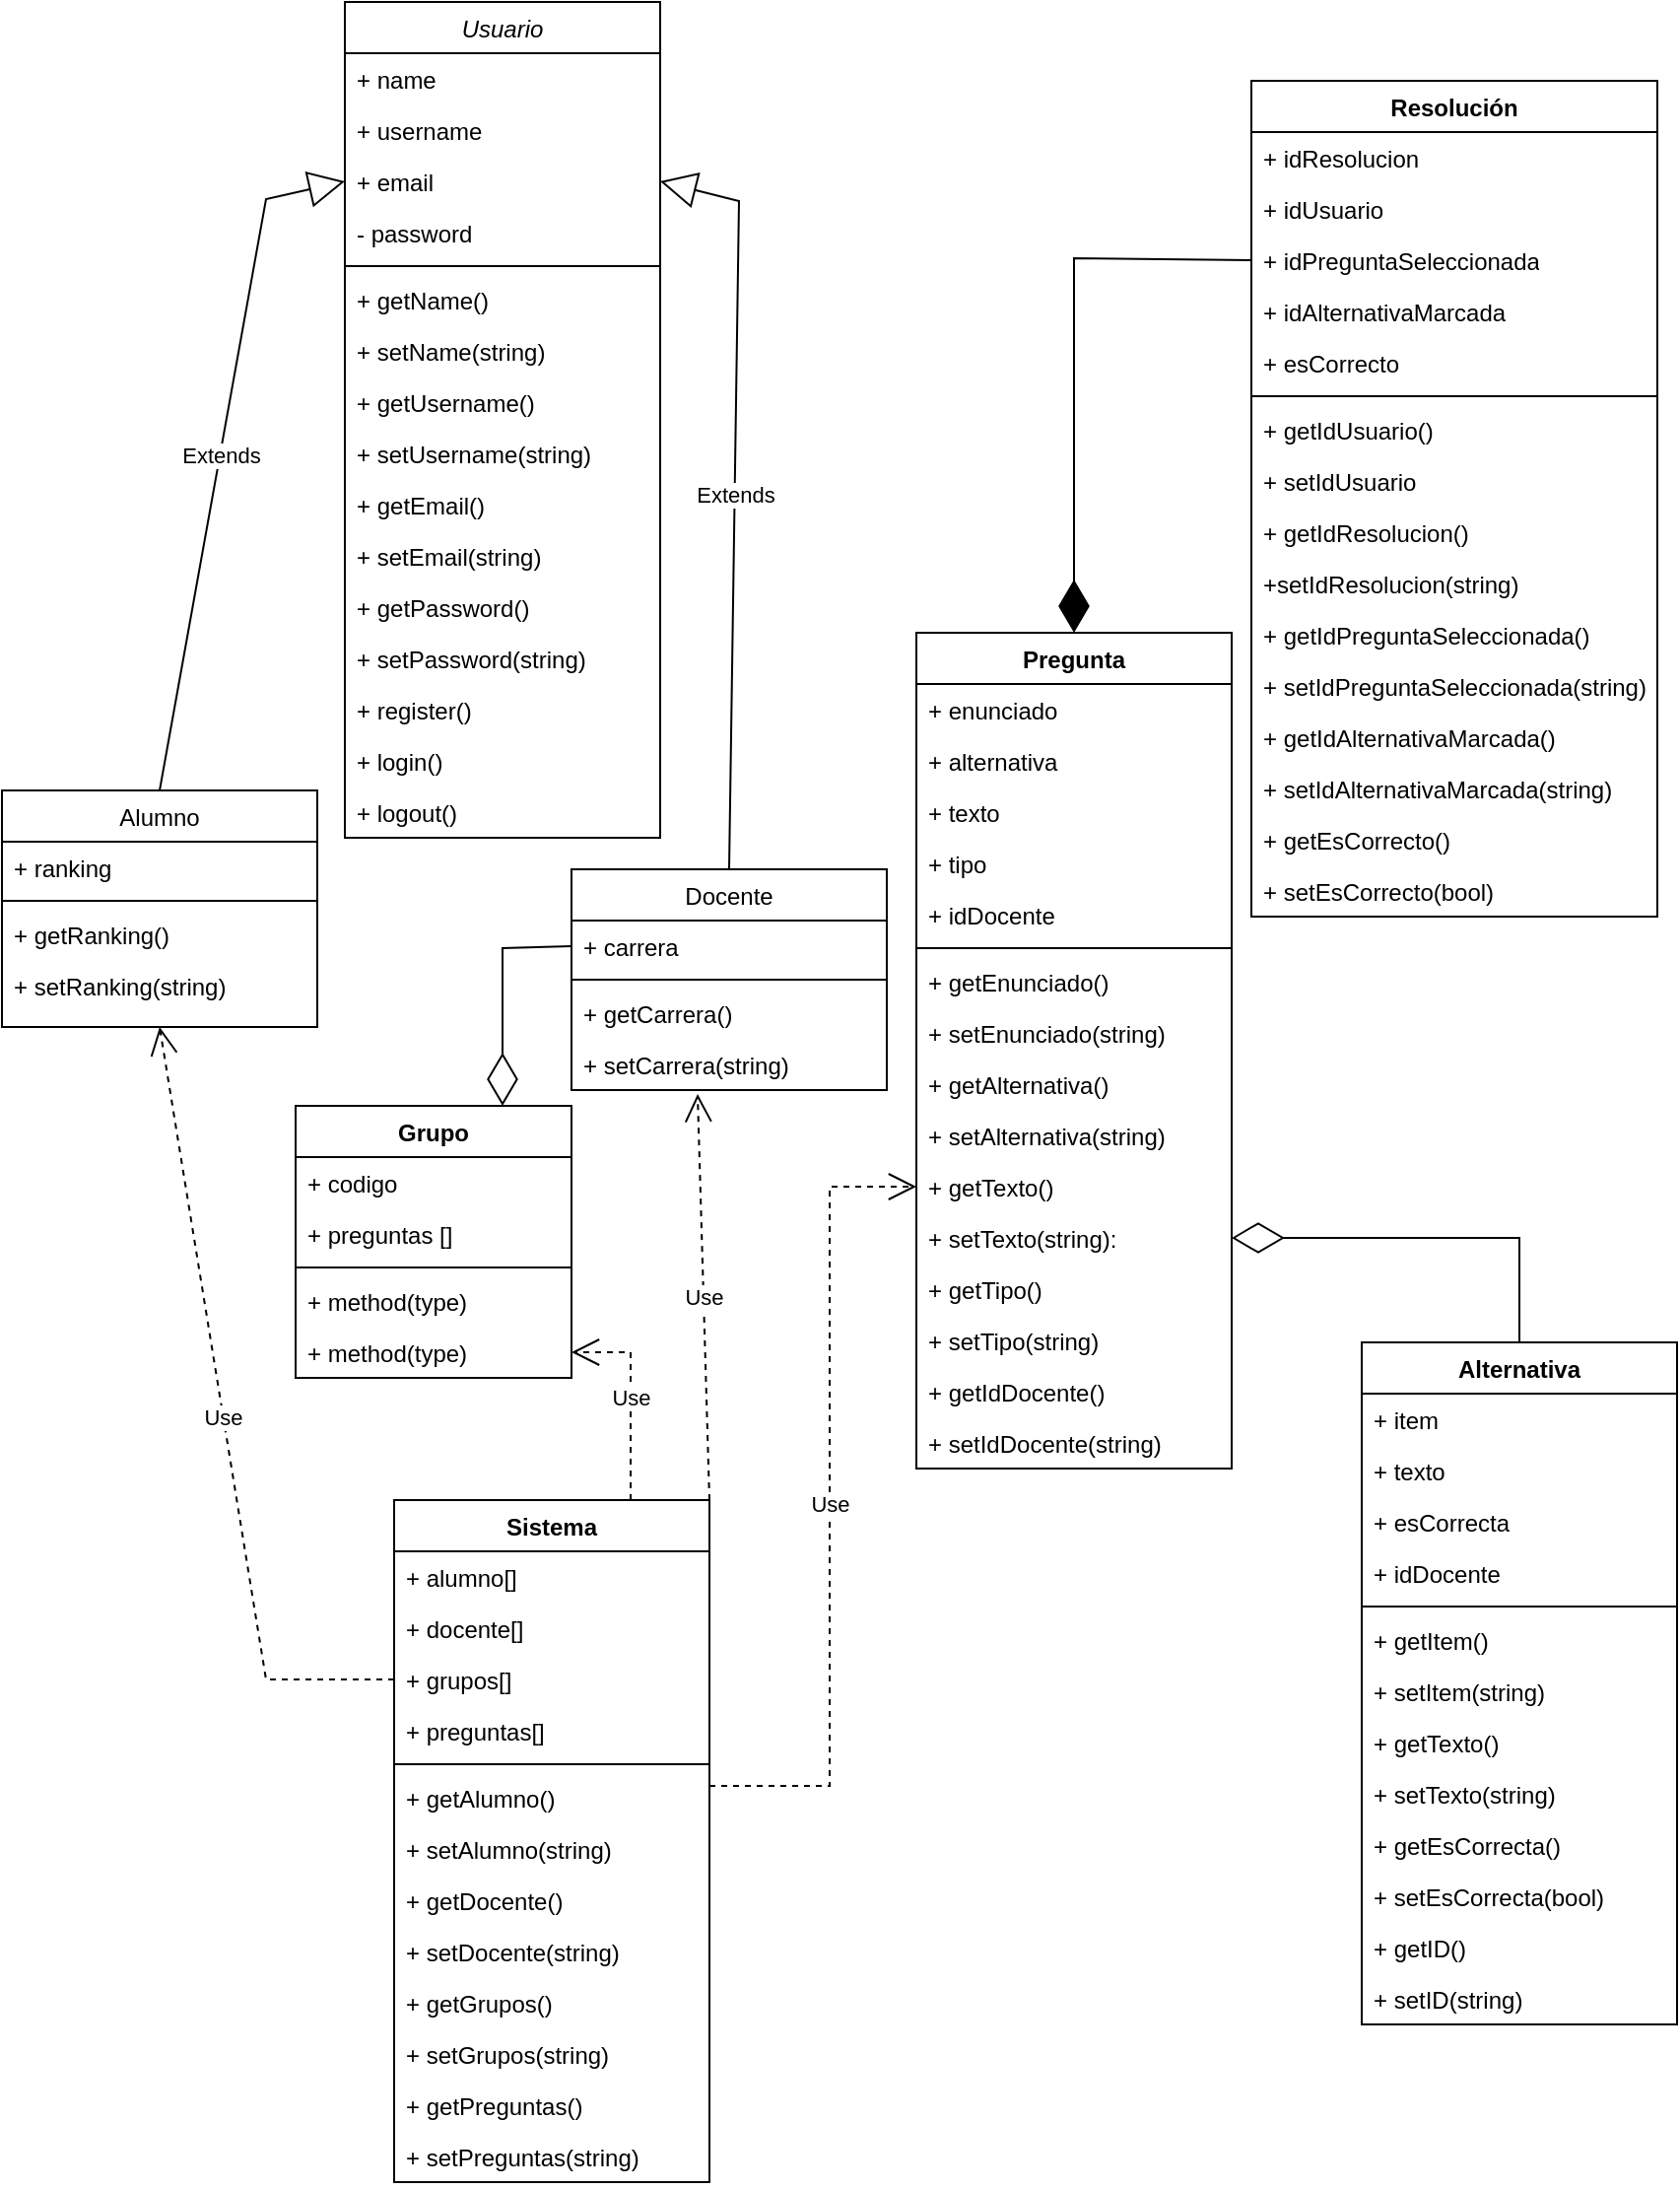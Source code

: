 <mxfile version="22.0.5" type="github">
  <diagram id="C5RBs43oDa-KdzZeNtuy" name="Page-1">
    <mxGraphModel dx="1808" dy="410" grid="1" gridSize="10" guides="1" tooltips="1" connect="1" arrows="1" fold="1" page="1" pageScale="1" pageWidth="827" pageHeight="1169" math="0" shadow="0">
      <root>
        <mxCell id="WIyWlLk6GJQsqaUBKTNV-0" />
        <mxCell id="WIyWlLk6GJQsqaUBKTNV-1" parent="WIyWlLk6GJQsqaUBKTNV-0" />
        <mxCell id="zkfFHV4jXpPFQw0GAbJ--0" value="Usuario" style="swimlane;fontStyle=2;align=center;verticalAlign=top;childLayout=stackLayout;horizontal=1;startSize=26;horizontalStack=0;resizeParent=1;resizeLast=0;collapsible=1;marginBottom=0;rounded=0;shadow=0;strokeWidth=1;" parent="WIyWlLk6GJQsqaUBKTNV-1" vertex="1">
          <mxGeometry x="124" width="160" height="424" as="geometry">
            <mxRectangle x="230" y="140" width="160" height="26" as="alternateBounds" />
          </mxGeometry>
        </mxCell>
        <mxCell id="VuIUFOPwmLwDUJ3QRw0k-3" value="+ name" style="text;align=left;verticalAlign=top;spacingLeft=4;spacingRight=4;overflow=hidden;rotatable=0;points=[[0,0.5],[1,0.5]];portConstraint=eastwest;" parent="zkfFHV4jXpPFQw0GAbJ--0" vertex="1">
          <mxGeometry y="26" width="160" height="26" as="geometry" />
        </mxCell>
        <mxCell id="zkfFHV4jXpPFQw0GAbJ--2" value="+ username" style="text;align=left;verticalAlign=top;spacingLeft=4;spacingRight=4;overflow=hidden;rotatable=0;points=[[0,0.5],[1,0.5]];portConstraint=eastwest;rounded=0;shadow=0;html=0;" parent="zkfFHV4jXpPFQw0GAbJ--0" vertex="1">
          <mxGeometry y="52" width="160" height="26" as="geometry" />
        </mxCell>
        <mxCell id="zkfFHV4jXpPFQw0GAbJ--3" value="+ email" style="text;align=left;verticalAlign=top;spacingLeft=4;spacingRight=4;overflow=hidden;rotatable=0;points=[[0,0.5],[1,0.5]];portConstraint=eastwest;rounded=0;shadow=0;html=0;" parent="zkfFHV4jXpPFQw0GAbJ--0" vertex="1">
          <mxGeometry y="78" width="160" height="26" as="geometry" />
        </mxCell>
        <mxCell id="VuIUFOPwmLwDUJ3QRw0k-4" value="- password" style="text;align=left;verticalAlign=top;spacingLeft=4;spacingRight=4;overflow=hidden;rotatable=0;points=[[0,0.5],[1,0.5]];portConstraint=eastwest;rounded=0;shadow=0;html=0;" parent="zkfFHV4jXpPFQw0GAbJ--0" vertex="1">
          <mxGeometry y="104" width="160" height="26" as="geometry" />
        </mxCell>
        <mxCell id="zkfFHV4jXpPFQw0GAbJ--4" value="" style="line;html=1;strokeWidth=1;align=left;verticalAlign=middle;spacingTop=-1;spacingLeft=3;spacingRight=3;rotatable=0;labelPosition=right;points=[];portConstraint=eastwest;" parent="zkfFHV4jXpPFQw0GAbJ--0" vertex="1">
          <mxGeometry y="130" width="160" height="8" as="geometry" />
        </mxCell>
        <mxCell id="zkfFHV4jXpPFQw0GAbJ--5" value="+ getName()" style="text;align=left;verticalAlign=top;spacingLeft=4;spacingRight=4;overflow=hidden;rotatable=0;points=[[0,0.5],[1,0.5]];portConstraint=eastwest;" parent="zkfFHV4jXpPFQw0GAbJ--0" vertex="1">
          <mxGeometry y="138" width="160" height="26" as="geometry" />
        </mxCell>
        <mxCell id="-sYdHZlYN81vbie1Mtk2-74" value="+ setName(string)&#xa;" style="text;align=left;verticalAlign=top;spacingLeft=4;spacingRight=4;overflow=hidden;rotatable=0;points=[[0,0.5],[1,0.5]];portConstraint=eastwest;" parent="zkfFHV4jXpPFQw0GAbJ--0" vertex="1">
          <mxGeometry y="164" width="160" height="26" as="geometry" />
        </mxCell>
        <mxCell id="-sYdHZlYN81vbie1Mtk2-75" value="+ getUsername()&#xa;" style="text;align=left;verticalAlign=top;spacingLeft=4;spacingRight=4;overflow=hidden;rotatable=0;points=[[0,0.5],[1,0.5]];portConstraint=eastwest;" parent="zkfFHV4jXpPFQw0GAbJ--0" vertex="1">
          <mxGeometry y="190" width="160" height="26" as="geometry" />
        </mxCell>
        <mxCell id="-sYdHZlYN81vbie1Mtk2-76" value="+ setUsername(string)" style="text;align=left;verticalAlign=top;spacingLeft=4;spacingRight=4;overflow=hidden;rotatable=0;points=[[0,0.5],[1,0.5]];portConstraint=eastwest;" parent="zkfFHV4jXpPFQw0GAbJ--0" vertex="1">
          <mxGeometry y="216" width="160" height="26" as="geometry" />
        </mxCell>
        <mxCell id="-sYdHZlYN81vbie1Mtk2-77" value="+ getEmail()" style="text;align=left;verticalAlign=top;spacingLeft=4;spacingRight=4;overflow=hidden;rotatable=0;points=[[0,0.5],[1,0.5]];portConstraint=eastwest;" parent="zkfFHV4jXpPFQw0GAbJ--0" vertex="1">
          <mxGeometry y="242" width="160" height="26" as="geometry" />
        </mxCell>
        <mxCell id="-sYdHZlYN81vbie1Mtk2-78" value="+ setEmail(string)" style="text;align=left;verticalAlign=top;spacingLeft=4;spacingRight=4;overflow=hidden;rotatable=0;points=[[0,0.5],[1,0.5]];portConstraint=eastwest;" parent="zkfFHV4jXpPFQw0GAbJ--0" vertex="1">
          <mxGeometry y="268" width="160" height="26" as="geometry" />
        </mxCell>
        <mxCell id="-sYdHZlYN81vbie1Mtk2-79" value="+ getPassword()" style="text;align=left;verticalAlign=top;spacingLeft=4;spacingRight=4;overflow=hidden;rotatable=0;points=[[0,0.5],[1,0.5]];portConstraint=eastwest;" parent="zkfFHV4jXpPFQw0GAbJ--0" vertex="1">
          <mxGeometry y="294" width="160" height="26" as="geometry" />
        </mxCell>
        <mxCell id="-sYdHZlYN81vbie1Mtk2-80" value="+ setPassword(string)" style="text;align=left;verticalAlign=top;spacingLeft=4;spacingRight=4;overflow=hidden;rotatable=0;points=[[0,0.5],[1,0.5]];portConstraint=eastwest;" parent="zkfFHV4jXpPFQw0GAbJ--0" vertex="1">
          <mxGeometry y="320" width="160" height="26" as="geometry" />
        </mxCell>
        <mxCell id="GZ8wOu5N65sFZoNqxZ4k-1" value="+ register()&#xa;" style="text;align=left;verticalAlign=top;spacingLeft=4;spacingRight=4;overflow=hidden;rotatable=0;points=[[0,0.5],[1,0.5]];portConstraint=eastwest;" vertex="1" parent="zkfFHV4jXpPFQw0GAbJ--0">
          <mxGeometry y="346" width="160" height="26" as="geometry" />
        </mxCell>
        <mxCell id="GZ8wOu5N65sFZoNqxZ4k-4" value="+ login()&#xa;" style="text;align=left;verticalAlign=top;spacingLeft=4;spacingRight=4;overflow=hidden;rotatable=0;points=[[0,0.5],[1,0.5]];portConstraint=eastwest;" vertex="1" parent="zkfFHV4jXpPFQw0GAbJ--0">
          <mxGeometry y="372" width="160" height="26" as="geometry" />
        </mxCell>
        <mxCell id="GZ8wOu5N65sFZoNqxZ4k-5" value="+ logout()&#xa;" style="text;align=left;verticalAlign=top;spacingLeft=4;spacingRight=4;overflow=hidden;rotatable=0;points=[[0,0.5],[1,0.5]];portConstraint=eastwest;" vertex="1" parent="zkfFHV4jXpPFQw0GAbJ--0">
          <mxGeometry y="398" width="160" height="26" as="geometry" />
        </mxCell>
        <mxCell id="zkfFHV4jXpPFQw0GAbJ--6" value="Alumno" style="swimlane;fontStyle=0;align=center;verticalAlign=top;childLayout=stackLayout;horizontal=1;startSize=26;horizontalStack=0;resizeParent=1;resizeLast=0;collapsible=1;marginBottom=0;rounded=0;shadow=0;strokeWidth=1;" parent="WIyWlLk6GJQsqaUBKTNV-1" vertex="1">
          <mxGeometry x="-50" y="400" width="160" height="120" as="geometry">
            <mxRectangle x="130" y="380" width="160" height="26" as="alternateBounds" />
          </mxGeometry>
        </mxCell>
        <mxCell id="VuIUFOPwmLwDUJ3QRw0k-2" value="+ ranking" style="text;align=left;verticalAlign=top;spacingLeft=4;spacingRight=4;overflow=hidden;rotatable=0;points=[[0,0.5],[1,0.5]];portConstraint=eastwest;rounded=0;shadow=0;html=0;" parent="zkfFHV4jXpPFQw0GAbJ--6" vertex="1">
          <mxGeometry y="26" width="160" height="26" as="geometry" />
        </mxCell>
        <mxCell id="zkfFHV4jXpPFQw0GAbJ--9" value="" style="line;html=1;strokeWidth=1;align=left;verticalAlign=middle;spacingTop=-1;spacingLeft=3;spacingRight=3;rotatable=0;labelPosition=right;points=[];portConstraint=eastwest;" parent="zkfFHV4jXpPFQw0GAbJ--6" vertex="1">
          <mxGeometry y="52" width="160" height="8" as="geometry" />
        </mxCell>
        <mxCell id="zkfFHV4jXpPFQw0GAbJ--11" value="+ getRanking()" style="text;align=left;verticalAlign=top;spacingLeft=4;spacingRight=4;overflow=hidden;rotatable=0;points=[[0,0.5],[1,0.5]];portConstraint=eastwest;" parent="zkfFHV4jXpPFQw0GAbJ--6" vertex="1">
          <mxGeometry y="60" width="160" height="26" as="geometry" />
        </mxCell>
        <mxCell id="-sYdHZlYN81vbie1Mtk2-96" value="+ setRanking(string)" style="text;align=left;verticalAlign=top;spacingLeft=4;spacingRight=4;overflow=hidden;rotatable=0;points=[[0,0.5],[1,0.5]];portConstraint=eastwest;" parent="zkfFHV4jXpPFQw0GAbJ--6" vertex="1">
          <mxGeometry y="86" width="160" height="26" as="geometry" />
        </mxCell>
        <mxCell id="zkfFHV4jXpPFQw0GAbJ--13" value="Docente" style="swimlane;fontStyle=0;align=center;verticalAlign=top;childLayout=stackLayout;horizontal=1;startSize=26;horizontalStack=0;resizeParent=1;resizeLast=0;collapsible=1;marginBottom=0;rounded=0;shadow=0;strokeWidth=1;" parent="WIyWlLk6GJQsqaUBKTNV-1" vertex="1">
          <mxGeometry x="239" y="440" width="160" height="112" as="geometry">
            <mxRectangle x="340" y="380" width="170" height="26" as="alternateBounds" />
          </mxGeometry>
        </mxCell>
        <mxCell id="zkfFHV4jXpPFQw0GAbJ--14" value="+ carrera" style="text;align=left;verticalAlign=top;spacingLeft=4;spacingRight=4;overflow=hidden;rotatable=0;points=[[0,0.5],[1,0.5]];portConstraint=eastwest;" parent="zkfFHV4jXpPFQw0GAbJ--13" vertex="1">
          <mxGeometry y="26" width="160" height="26" as="geometry" />
        </mxCell>
        <mxCell id="zkfFHV4jXpPFQw0GAbJ--15" value="" style="line;html=1;strokeWidth=1;align=left;verticalAlign=middle;spacingTop=-1;spacingLeft=3;spacingRight=3;rotatable=0;labelPosition=right;points=[];portConstraint=eastwest;" parent="zkfFHV4jXpPFQw0GAbJ--13" vertex="1">
          <mxGeometry y="52" width="160" height="8" as="geometry" />
        </mxCell>
        <mxCell id="-sYdHZlYN81vbie1Mtk2-94" value="+ getCarrera()" style="text;align=left;verticalAlign=top;spacingLeft=4;spacingRight=4;overflow=hidden;rotatable=0;points=[[0,0.5],[1,0.5]];portConstraint=eastwest;" parent="zkfFHV4jXpPFQw0GAbJ--13" vertex="1">
          <mxGeometry y="60" width="160" height="26" as="geometry" />
        </mxCell>
        <mxCell id="-sYdHZlYN81vbie1Mtk2-95" value="+ setCarrera(string)" style="text;align=left;verticalAlign=top;spacingLeft=4;spacingRight=4;overflow=hidden;rotatable=0;points=[[0,0.5],[1,0.5]];portConstraint=eastwest;" parent="zkfFHV4jXpPFQw0GAbJ--13" vertex="1">
          <mxGeometry y="86" width="160" height="26" as="geometry" />
        </mxCell>
        <mxCell id="-sYdHZlYN81vbie1Mtk2-14" value="Pregunta" style="swimlane;fontStyle=1;align=center;verticalAlign=top;childLayout=stackLayout;horizontal=1;startSize=26;horizontalStack=0;resizeParent=1;resizeParentMax=0;resizeLast=0;collapsible=1;marginBottom=0;whiteSpace=wrap;html=1;" parent="WIyWlLk6GJQsqaUBKTNV-1" vertex="1">
          <mxGeometry x="414" y="320" width="160" height="424" as="geometry" />
        </mxCell>
        <mxCell id="-sYdHZlYN81vbie1Mtk2-15" value="+ enunciado" style="text;strokeColor=none;fillColor=none;align=left;verticalAlign=top;spacingLeft=4;spacingRight=4;overflow=hidden;rotatable=0;points=[[0,0.5],[1,0.5]];portConstraint=eastwest;whiteSpace=wrap;html=1;" parent="-sYdHZlYN81vbie1Mtk2-14" vertex="1">
          <mxGeometry y="26" width="160" height="26" as="geometry" />
        </mxCell>
        <mxCell id="-sYdHZlYN81vbie1Mtk2-18" value="+ alternativa" style="text;strokeColor=none;fillColor=none;align=left;verticalAlign=top;spacingLeft=4;spacingRight=4;overflow=hidden;rotatable=0;points=[[0,0.5],[1,0.5]];portConstraint=eastwest;whiteSpace=wrap;html=1;" parent="-sYdHZlYN81vbie1Mtk2-14" vertex="1">
          <mxGeometry y="52" width="160" height="26" as="geometry" />
        </mxCell>
        <mxCell id="-sYdHZlYN81vbie1Mtk2-19" value="+ texto" style="text;strokeColor=none;fillColor=none;align=left;verticalAlign=top;spacingLeft=4;spacingRight=4;overflow=hidden;rotatable=0;points=[[0,0.5],[1,0.5]];portConstraint=eastwest;whiteSpace=wrap;html=1;" parent="-sYdHZlYN81vbie1Mtk2-14" vertex="1">
          <mxGeometry y="78" width="160" height="26" as="geometry" />
        </mxCell>
        <mxCell id="-sYdHZlYN81vbie1Mtk2-20" value="+ tipo" style="text;strokeColor=none;fillColor=none;align=left;verticalAlign=top;spacingLeft=4;spacingRight=4;overflow=hidden;rotatable=0;points=[[0,0.5],[1,0.5]];portConstraint=eastwest;whiteSpace=wrap;html=1;" parent="-sYdHZlYN81vbie1Mtk2-14" vertex="1">
          <mxGeometry y="104" width="160" height="26" as="geometry" />
        </mxCell>
        <mxCell id="-sYdHZlYN81vbie1Mtk2-21" value="+ idDocente" style="text;strokeColor=none;fillColor=none;align=left;verticalAlign=top;spacingLeft=4;spacingRight=4;overflow=hidden;rotatable=0;points=[[0,0.5],[1,0.5]];portConstraint=eastwest;whiteSpace=wrap;html=1;" parent="-sYdHZlYN81vbie1Mtk2-14" vertex="1">
          <mxGeometry y="130" width="160" height="26" as="geometry" />
        </mxCell>
        <mxCell id="-sYdHZlYN81vbie1Mtk2-16" value="" style="line;strokeWidth=1;fillColor=none;align=left;verticalAlign=middle;spacingTop=-1;spacingLeft=3;spacingRight=3;rotatable=0;labelPosition=right;points=[];portConstraint=eastwest;strokeColor=inherit;" parent="-sYdHZlYN81vbie1Mtk2-14" vertex="1">
          <mxGeometry y="156" width="160" height="8" as="geometry" />
        </mxCell>
        <mxCell id="-sYdHZlYN81vbie1Mtk2-17" value="+ getEnunciado()" style="text;strokeColor=none;fillColor=none;align=left;verticalAlign=top;spacingLeft=4;spacingRight=4;overflow=hidden;rotatable=0;points=[[0,0.5],[1,0.5]];portConstraint=eastwest;whiteSpace=wrap;html=1;" parent="-sYdHZlYN81vbie1Mtk2-14" vertex="1">
          <mxGeometry y="164" width="160" height="26" as="geometry" />
        </mxCell>
        <mxCell id="-sYdHZlYN81vbie1Mtk2-81" value="+ setEnunciado(string)" style="text;strokeColor=none;fillColor=none;align=left;verticalAlign=top;spacingLeft=4;spacingRight=4;overflow=hidden;rotatable=0;points=[[0,0.5],[1,0.5]];portConstraint=eastwest;whiteSpace=wrap;html=1;" parent="-sYdHZlYN81vbie1Mtk2-14" vertex="1">
          <mxGeometry y="190" width="160" height="26" as="geometry" />
        </mxCell>
        <mxCell id="-sYdHZlYN81vbie1Mtk2-82" value="+ getAlternativa()" style="text;strokeColor=none;fillColor=none;align=left;verticalAlign=top;spacingLeft=4;spacingRight=4;overflow=hidden;rotatable=0;points=[[0,0.5],[1,0.5]];portConstraint=eastwest;whiteSpace=wrap;html=1;" parent="-sYdHZlYN81vbie1Mtk2-14" vertex="1">
          <mxGeometry y="216" width="160" height="26" as="geometry" />
        </mxCell>
        <mxCell id="-sYdHZlYN81vbie1Mtk2-83" value="+ setAlternativa(string)" style="text;strokeColor=none;fillColor=none;align=left;verticalAlign=top;spacingLeft=4;spacingRight=4;overflow=hidden;rotatable=0;points=[[0,0.5],[1,0.5]];portConstraint=eastwest;whiteSpace=wrap;html=1;" parent="-sYdHZlYN81vbie1Mtk2-14" vertex="1">
          <mxGeometry y="242" width="160" height="26" as="geometry" />
        </mxCell>
        <mxCell id="-sYdHZlYN81vbie1Mtk2-84" value="+ getTexto()" style="text;strokeColor=none;fillColor=none;align=left;verticalAlign=top;spacingLeft=4;spacingRight=4;overflow=hidden;rotatable=0;points=[[0,0.5],[1,0.5]];portConstraint=eastwest;whiteSpace=wrap;html=1;" parent="-sYdHZlYN81vbie1Mtk2-14" vertex="1">
          <mxGeometry y="268" width="160" height="26" as="geometry" />
        </mxCell>
        <mxCell id="-sYdHZlYN81vbie1Mtk2-85" value="+ setTexto(string):" style="text;strokeColor=none;fillColor=none;align=left;verticalAlign=top;spacingLeft=4;spacingRight=4;overflow=hidden;rotatable=0;points=[[0,0.5],[1,0.5]];portConstraint=eastwest;whiteSpace=wrap;html=1;" parent="-sYdHZlYN81vbie1Mtk2-14" vertex="1">
          <mxGeometry y="294" width="160" height="26" as="geometry" />
        </mxCell>
        <mxCell id="-sYdHZlYN81vbie1Mtk2-86" value="+ getTipo()" style="text;strokeColor=none;fillColor=none;align=left;verticalAlign=top;spacingLeft=4;spacingRight=4;overflow=hidden;rotatable=0;points=[[0,0.5],[1,0.5]];portConstraint=eastwest;whiteSpace=wrap;html=1;" parent="-sYdHZlYN81vbie1Mtk2-14" vertex="1">
          <mxGeometry y="320" width="160" height="26" as="geometry" />
        </mxCell>
        <mxCell id="-sYdHZlYN81vbie1Mtk2-90" value="+ setTipo(string)" style="text;strokeColor=none;fillColor=none;align=left;verticalAlign=top;spacingLeft=4;spacingRight=4;overflow=hidden;rotatable=0;points=[[0,0.5],[1,0.5]];portConstraint=eastwest;whiteSpace=wrap;html=1;" parent="-sYdHZlYN81vbie1Mtk2-14" vertex="1">
          <mxGeometry y="346" width="160" height="26" as="geometry" />
        </mxCell>
        <mxCell id="-sYdHZlYN81vbie1Mtk2-91" value="+ getIdDocente()" style="text;strokeColor=none;fillColor=none;align=left;verticalAlign=top;spacingLeft=4;spacingRight=4;overflow=hidden;rotatable=0;points=[[0,0.5],[1,0.5]];portConstraint=eastwest;whiteSpace=wrap;html=1;" parent="-sYdHZlYN81vbie1Mtk2-14" vertex="1">
          <mxGeometry y="372" width="160" height="26" as="geometry" />
        </mxCell>
        <mxCell id="-sYdHZlYN81vbie1Mtk2-92" value="+ setIdDocente(string)" style="text;strokeColor=none;fillColor=none;align=left;verticalAlign=top;spacingLeft=4;spacingRight=4;overflow=hidden;rotatable=0;points=[[0,0.5],[1,0.5]];portConstraint=eastwest;whiteSpace=wrap;html=1;" parent="-sYdHZlYN81vbie1Mtk2-14" vertex="1">
          <mxGeometry y="398" width="160" height="26" as="geometry" />
        </mxCell>
        <mxCell id="-sYdHZlYN81vbie1Mtk2-24" value="Grupo" style="swimlane;fontStyle=1;align=center;verticalAlign=top;childLayout=stackLayout;horizontal=1;startSize=26;horizontalStack=0;resizeParent=1;resizeParentMax=0;resizeLast=0;collapsible=1;marginBottom=0;whiteSpace=wrap;html=1;" parent="WIyWlLk6GJQsqaUBKTNV-1" vertex="1">
          <mxGeometry x="99" y="560" width="140" height="138" as="geometry" />
        </mxCell>
        <mxCell id="-sYdHZlYN81vbie1Mtk2-25" value="+ codigo" style="text;strokeColor=none;fillColor=none;align=left;verticalAlign=top;spacingLeft=4;spacingRight=4;overflow=hidden;rotatable=0;points=[[0,0.5],[1,0.5]];portConstraint=eastwest;whiteSpace=wrap;html=1;" parent="-sYdHZlYN81vbie1Mtk2-24" vertex="1">
          <mxGeometry y="26" width="140" height="26" as="geometry" />
        </mxCell>
        <mxCell id="-sYdHZlYN81vbie1Mtk2-28" value="+ preguntas []" style="text;strokeColor=none;fillColor=none;align=left;verticalAlign=top;spacingLeft=4;spacingRight=4;overflow=hidden;rotatable=0;points=[[0,0.5],[1,0.5]];portConstraint=eastwest;whiteSpace=wrap;html=1;" parent="-sYdHZlYN81vbie1Mtk2-24" vertex="1">
          <mxGeometry y="52" width="140" height="26" as="geometry" />
        </mxCell>
        <mxCell id="-sYdHZlYN81vbie1Mtk2-26" value="" style="line;strokeWidth=1;fillColor=none;align=left;verticalAlign=middle;spacingTop=-1;spacingLeft=3;spacingRight=3;rotatable=0;labelPosition=right;points=[];portConstraint=eastwest;strokeColor=inherit;" parent="-sYdHZlYN81vbie1Mtk2-24" vertex="1">
          <mxGeometry y="78" width="140" height="8" as="geometry" />
        </mxCell>
        <mxCell id="-sYdHZlYN81vbie1Mtk2-27" value="+ method(type)" style="text;strokeColor=none;fillColor=none;align=left;verticalAlign=top;spacingLeft=4;spacingRight=4;overflow=hidden;rotatable=0;points=[[0,0.5],[1,0.5]];portConstraint=eastwest;whiteSpace=wrap;html=1;" parent="-sYdHZlYN81vbie1Mtk2-24" vertex="1">
          <mxGeometry y="86" width="140" height="26" as="geometry" />
        </mxCell>
        <mxCell id="-sYdHZlYN81vbie1Mtk2-113" value="+ method(type)" style="text;strokeColor=none;fillColor=none;align=left;verticalAlign=top;spacingLeft=4;spacingRight=4;overflow=hidden;rotatable=0;points=[[0,0.5],[1,0.5]];portConstraint=eastwest;whiteSpace=wrap;html=1;" parent="-sYdHZlYN81vbie1Mtk2-24" vertex="1">
          <mxGeometry y="112" width="140" height="26" as="geometry" />
        </mxCell>
        <mxCell id="-sYdHZlYN81vbie1Mtk2-33" value="Alternativa" style="swimlane;fontStyle=1;align=center;verticalAlign=top;childLayout=stackLayout;horizontal=1;startSize=26;horizontalStack=0;resizeParent=1;resizeParentMax=0;resizeLast=0;collapsible=1;marginBottom=0;whiteSpace=wrap;html=1;" parent="WIyWlLk6GJQsqaUBKTNV-1" vertex="1">
          <mxGeometry x="640" y="680" width="160" height="346" as="geometry" />
        </mxCell>
        <mxCell id="-sYdHZlYN81vbie1Mtk2-34" value="+ item" style="text;strokeColor=none;fillColor=none;align=left;verticalAlign=top;spacingLeft=4;spacingRight=4;overflow=hidden;rotatable=0;points=[[0,0.5],[1,0.5]];portConstraint=eastwest;whiteSpace=wrap;html=1;" parent="-sYdHZlYN81vbie1Mtk2-33" vertex="1">
          <mxGeometry y="26" width="160" height="26" as="geometry" />
        </mxCell>
        <mxCell id="-sYdHZlYN81vbie1Mtk2-38" value="+ texto" style="text;strokeColor=none;fillColor=none;align=left;verticalAlign=top;spacingLeft=4;spacingRight=4;overflow=hidden;rotatable=0;points=[[0,0.5],[1,0.5]];portConstraint=eastwest;whiteSpace=wrap;html=1;" parent="-sYdHZlYN81vbie1Mtk2-33" vertex="1">
          <mxGeometry y="52" width="160" height="26" as="geometry" />
        </mxCell>
        <mxCell id="-sYdHZlYN81vbie1Mtk2-37" value="+ esCorrecta" style="text;strokeColor=none;fillColor=none;align=left;verticalAlign=top;spacingLeft=4;spacingRight=4;overflow=hidden;rotatable=0;points=[[0,0.5],[1,0.5]];portConstraint=eastwest;whiteSpace=wrap;html=1;" parent="-sYdHZlYN81vbie1Mtk2-33" vertex="1">
          <mxGeometry y="78" width="160" height="26" as="geometry" />
        </mxCell>
        <mxCell id="-sYdHZlYN81vbie1Mtk2-39" value="+ idDocente" style="text;strokeColor=none;fillColor=none;align=left;verticalAlign=top;spacingLeft=4;spacingRight=4;overflow=hidden;rotatable=0;points=[[0,0.5],[1,0.5]];portConstraint=eastwest;whiteSpace=wrap;html=1;" parent="-sYdHZlYN81vbie1Mtk2-33" vertex="1">
          <mxGeometry y="104" width="160" height="26" as="geometry" />
        </mxCell>
        <mxCell id="-sYdHZlYN81vbie1Mtk2-35" value="" style="line;strokeWidth=1;fillColor=none;align=left;verticalAlign=middle;spacingTop=-1;spacingLeft=3;spacingRight=3;rotatable=0;labelPosition=right;points=[];portConstraint=eastwest;strokeColor=inherit;" parent="-sYdHZlYN81vbie1Mtk2-33" vertex="1">
          <mxGeometry y="130" width="160" height="8" as="geometry" />
        </mxCell>
        <mxCell id="-sYdHZlYN81vbie1Mtk2-36" value="+ getItem()" style="text;strokeColor=none;fillColor=none;align=left;verticalAlign=top;spacingLeft=4;spacingRight=4;overflow=hidden;rotatable=0;points=[[0,0.5],[1,0.5]];portConstraint=eastwest;whiteSpace=wrap;html=1;" parent="-sYdHZlYN81vbie1Mtk2-33" vertex="1">
          <mxGeometry y="138" width="160" height="26" as="geometry" />
        </mxCell>
        <mxCell id="-sYdHZlYN81vbie1Mtk2-97" value="+ setItem(string)" style="text;strokeColor=none;fillColor=none;align=left;verticalAlign=top;spacingLeft=4;spacingRight=4;overflow=hidden;rotatable=0;points=[[0,0.5],[1,0.5]];portConstraint=eastwest;whiteSpace=wrap;html=1;" parent="-sYdHZlYN81vbie1Mtk2-33" vertex="1">
          <mxGeometry y="164" width="160" height="26" as="geometry" />
        </mxCell>
        <mxCell id="-sYdHZlYN81vbie1Mtk2-98" value="+ getTexto()" style="text;strokeColor=none;fillColor=none;align=left;verticalAlign=top;spacingLeft=4;spacingRight=4;overflow=hidden;rotatable=0;points=[[0,0.5],[1,0.5]];portConstraint=eastwest;whiteSpace=wrap;html=1;" parent="-sYdHZlYN81vbie1Mtk2-33" vertex="1">
          <mxGeometry y="190" width="160" height="26" as="geometry" />
        </mxCell>
        <mxCell id="-sYdHZlYN81vbie1Mtk2-99" value="+ setTexto(string)" style="text;strokeColor=none;fillColor=none;align=left;verticalAlign=top;spacingLeft=4;spacingRight=4;overflow=hidden;rotatable=0;points=[[0,0.5],[1,0.5]];portConstraint=eastwest;whiteSpace=wrap;html=1;" parent="-sYdHZlYN81vbie1Mtk2-33" vertex="1">
          <mxGeometry y="216" width="160" height="26" as="geometry" />
        </mxCell>
        <mxCell id="-sYdHZlYN81vbie1Mtk2-100" value="+ getEsCorrecta()" style="text;strokeColor=none;fillColor=none;align=left;verticalAlign=top;spacingLeft=4;spacingRight=4;overflow=hidden;rotatable=0;points=[[0,0.5],[1,0.5]];portConstraint=eastwest;whiteSpace=wrap;html=1;" parent="-sYdHZlYN81vbie1Mtk2-33" vertex="1">
          <mxGeometry y="242" width="160" height="26" as="geometry" />
        </mxCell>
        <mxCell id="-sYdHZlYN81vbie1Mtk2-101" value="+ setEsCorrecta(bool)" style="text;strokeColor=none;fillColor=none;align=left;verticalAlign=top;spacingLeft=4;spacingRight=4;overflow=hidden;rotatable=0;points=[[0,0.5],[1,0.5]];portConstraint=eastwest;whiteSpace=wrap;html=1;" parent="-sYdHZlYN81vbie1Mtk2-33" vertex="1">
          <mxGeometry y="268" width="160" height="26" as="geometry" />
        </mxCell>
        <mxCell id="-sYdHZlYN81vbie1Mtk2-102" value="+ getID()" style="text;strokeColor=none;fillColor=none;align=left;verticalAlign=top;spacingLeft=4;spacingRight=4;overflow=hidden;rotatable=0;points=[[0,0.5],[1,0.5]];portConstraint=eastwest;whiteSpace=wrap;html=1;" parent="-sYdHZlYN81vbie1Mtk2-33" vertex="1">
          <mxGeometry y="294" width="160" height="26" as="geometry" />
        </mxCell>
        <mxCell id="-sYdHZlYN81vbie1Mtk2-103" value="+ setID(string)" style="text;strokeColor=none;fillColor=none;align=left;verticalAlign=top;spacingLeft=4;spacingRight=4;overflow=hidden;rotatable=0;points=[[0,0.5],[1,0.5]];portConstraint=eastwest;whiteSpace=wrap;html=1;" parent="-sYdHZlYN81vbie1Mtk2-33" vertex="1">
          <mxGeometry y="320" width="160" height="26" as="geometry" />
        </mxCell>
        <mxCell id="-sYdHZlYN81vbie1Mtk2-43" value="Sistema" style="swimlane;fontStyle=1;align=center;verticalAlign=top;childLayout=stackLayout;horizontal=1;startSize=26;horizontalStack=0;resizeParent=1;resizeParentMax=0;resizeLast=0;collapsible=1;marginBottom=0;whiteSpace=wrap;html=1;" parent="WIyWlLk6GJQsqaUBKTNV-1" vertex="1">
          <mxGeometry x="149" y="760" width="160" height="346" as="geometry" />
        </mxCell>
        <mxCell id="-sYdHZlYN81vbie1Mtk2-44" value="+ alumno[]&amp;nbsp;" style="text;strokeColor=none;fillColor=none;align=left;verticalAlign=top;spacingLeft=4;spacingRight=4;overflow=hidden;rotatable=0;points=[[0,0.5],[1,0.5]];portConstraint=eastwest;whiteSpace=wrap;html=1;" parent="-sYdHZlYN81vbie1Mtk2-43" vertex="1">
          <mxGeometry y="26" width="160" height="26" as="geometry" />
        </mxCell>
        <mxCell id="-sYdHZlYN81vbie1Mtk2-51" value="+ docente[]&amp;nbsp;" style="text;strokeColor=none;fillColor=none;align=left;verticalAlign=top;spacingLeft=4;spacingRight=4;overflow=hidden;rotatable=0;points=[[0,0.5],[1,0.5]];portConstraint=eastwest;whiteSpace=wrap;html=1;" parent="-sYdHZlYN81vbie1Mtk2-43" vertex="1">
          <mxGeometry y="52" width="160" height="26" as="geometry" />
        </mxCell>
        <mxCell id="-sYdHZlYN81vbie1Mtk2-52" value="+ grupos[]" style="text;strokeColor=none;fillColor=none;align=left;verticalAlign=top;spacingLeft=4;spacingRight=4;overflow=hidden;rotatable=0;points=[[0,0.5],[1,0.5]];portConstraint=eastwest;whiteSpace=wrap;html=1;" parent="-sYdHZlYN81vbie1Mtk2-43" vertex="1">
          <mxGeometry y="78" width="160" height="26" as="geometry" />
        </mxCell>
        <mxCell id="-sYdHZlYN81vbie1Mtk2-54" value="+ preguntas[]" style="text;strokeColor=none;fillColor=none;align=left;verticalAlign=top;spacingLeft=4;spacingRight=4;overflow=hidden;rotatable=0;points=[[0,0.5],[1,0.5]];portConstraint=eastwest;whiteSpace=wrap;html=1;" parent="-sYdHZlYN81vbie1Mtk2-43" vertex="1">
          <mxGeometry y="104" width="160" height="26" as="geometry" />
        </mxCell>
        <mxCell id="-sYdHZlYN81vbie1Mtk2-45" value="" style="line;strokeWidth=1;fillColor=none;align=left;verticalAlign=middle;spacingTop=-1;spacingLeft=3;spacingRight=3;rotatable=0;labelPosition=right;points=[];portConstraint=eastwest;strokeColor=inherit;" parent="-sYdHZlYN81vbie1Mtk2-43" vertex="1">
          <mxGeometry y="130" width="160" height="8" as="geometry" />
        </mxCell>
        <mxCell id="-sYdHZlYN81vbie1Mtk2-46" value="+ getAlumno()" style="text;strokeColor=none;fillColor=none;align=left;verticalAlign=top;spacingLeft=4;spacingRight=4;overflow=hidden;rotatable=0;points=[[0,0.5],[1,0.5]];portConstraint=eastwest;whiteSpace=wrap;html=1;" parent="-sYdHZlYN81vbie1Mtk2-43" vertex="1">
          <mxGeometry y="138" width="160" height="26" as="geometry" />
        </mxCell>
        <mxCell id="-sYdHZlYN81vbie1Mtk2-114" value="+ setAlumno(string)" style="text;strokeColor=none;fillColor=none;align=left;verticalAlign=top;spacingLeft=4;spacingRight=4;overflow=hidden;rotatable=0;points=[[0,0.5],[1,0.5]];portConstraint=eastwest;whiteSpace=wrap;html=1;" parent="-sYdHZlYN81vbie1Mtk2-43" vertex="1">
          <mxGeometry y="164" width="160" height="26" as="geometry" />
        </mxCell>
        <mxCell id="-sYdHZlYN81vbie1Mtk2-115" value="+ getDocente()" style="text;strokeColor=none;fillColor=none;align=left;verticalAlign=top;spacingLeft=4;spacingRight=4;overflow=hidden;rotatable=0;points=[[0,0.5],[1,0.5]];portConstraint=eastwest;whiteSpace=wrap;html=1;" parent="-sYdHZlYN81vbie1Mtk2-43" vertex="1">
          <mxGeometry y="190" width="160" height="26" as="geometry" />
        </mxCell>
        <mxCell id="-sYdHZlYN81vbie1Mtk2-116" value="+ setDocente(string)" style="text;strokeColor=none;fillColor=none;align=left;verticalAlign=top;spacingLeft=4;spacingRight=4;overflow=hidden;rotatable=0;points=[[0,0.5],[1,0.5]];portConstraint=eastwest;whiteSpace=wrap;html=1;" parent="-sYdHZlYN81vbie1Mtk2-43" vertex="1">
          <mxGeometry y="216" width="160" height="26" as="geometry" />
        </mxCell>
        <mxCell id="-sYdHZlYN81vbie1Mtk2-117" value="+ getGrupos()" style="text;strokeColor=none;fillColor=none;align=left;verticalAlign=top;spacingLeft=4;spacingRight=4;overflow=hidden;rotatable=0;points=[[0,0.5],[1,0.5]];portConstraint=eastwest;whiteSpace=wrap;html=1;" parent="-sYdHZlYN81vbie1Mtk2-43" vertex="1">
          <mxGeometry y="242" width="160" height="26" as="geometry" />
        </mxCell>
        <mxCell id="-sYdHZlYN81vbie1Mtk2-118" value="+ setGrupos(string)" style="text;strokeColor=none;fillColor=none;align=left;verticalAlign=top;spacingLeft=4;spacingRight=4;overflow=hidden;rotatable=0;points=[[0,0.5],[1,0.5]];portConstraint=eastwest;whiteSpace=wrap;html=1;" parent="-sYdHZlYN81vbie1Mtk2-43" vertex="1">
          <mxGeometry y="268" width="160" height="26" as="geometry" />
        </mxCell>
        <mxCell id="-sYdHZlYN81vbie1Mtk2-119" value="+ getPreguntas()" style="text;strokeColor=none;fillColor=none;align=left;verticalAlign=top;spacingLeft=4;spacingRight=4;overflow=hidden;rotatable=0;points=[[0,0.5],[1,0.5]];portConstraint=eastwest;whiteSpace=wrap;html=1;" parent="-sYdHZlYN81vbie1Mtk2-43" vertex="1">
          <mxGeometry y="294" width="160" height="26" as="geometry" />
        </mxCell>
        <mxCell id="-sYdHZlYN81vbie1Mtk2-120" value="+ setPreguntas(string)" style="text;strokeColor=none;fillColor=none;align=left;verticalAlign=top;spacingLeft=4;spacingRight=4;overflow=hidden;rotatable=0;points=[[0,0.5],[1,0.5]];portConstraint=eastwest;whiteSpace=wrap;html=1;" parent="-sYdHZlYN81vbie1Mtk2-43" vertex="1">
          <mxGeometry y="320" width="160" height="26" as="geometry" />
        </mxCell>
        <mxCell id="-sYdHZlYN81vbie1Mtk2-55" value="Resolución" style="swimlane;fontStyle=1;align=center;verticalAlign=top;childLayout=stackLayout;horizontal=1;startSize=26;horizontalStack=0;resizeParent=1;resizeParentMax=0;resizeLast=0;collapsible=1;marginBottom=0;whiteSpace=wrap;html=1;" parent="WIyWlLk6GJQsqaUBKTNV-1" vertex="1">
          <mxGeometry x="584" y="40" width="206" height="424" as="geometry" />
        </mxCell>
        <mxCell id="-sYdHZlYN81vbie1Mtk2-56" value="+ idResolucion" style="text;strokeColor=none;fillColor=none;align=left;verticalAlign=top;spacingLeft=4;spacingRight=4;overflow=hidden;rotatable=0;points=[[0,0.5],[1,0.5]];portConstraint=eastwest;whiteSpace=wrap;html=1;" parent="-sYdHZlYN81vbie1Mtk2-55" vertex="1">
          <mxGeometry y="26" width="206" height="26" as="geometry" />
        </mxCell>
        <mxCell id="-sYdHZlYN81vbie1Mtk2-57" value="+ idUsuario" style="text;strokeColor=none;fillColor=none;align=left;verticalAlign=top;spacingLeft=4;spacingRight=4;overflow=hidden;rotatable=0;points=[[0,0.5],[1,0.5]];portConstraint=eastwest;whiteSpace=wrap;html=1;" parent="-sYdHZlYN81vbie1Mtk2-55" vertex="1">
          <mxGeometry y="52" width="206" height="26" as="geometry" />
        </mxCell>
        <mxCell id="-sYdHZlYN81vbie1Mtk2-58" value="+ idPreguntaSeleccionada" style="text;strokeColor=none;fillColor=none;align=left;verticalAlign=top;spacingLeft=4;spacingRight=4;overflow=hidden;rotatable=0;points=[[0,0.5],[1,0.5]];portConstraint=eastwest;whiteSpace=wrap;html=1;" parent="-sYdHZlYN81vbie1Mtk2-55" vertex="1">
          <mxGeometry y="78" width="206" height="26" as="geometry" />
        </mxCell>
        <mxCell id="-sYdHZlYN81vbie1Mtk2-59" value="+ idAlternativaMarcada" style="text;strokeColor=none;fillColor=none;align=left;verticalAlign=top;spacingLeft=4;spacingRight=4;overflow=hidden;rotatable=0;points=[[0,0.5],[1,0.5]];portConstraint=eastwest;whiteSpace=wrap;html=1;" parent="-sYdHZlYN81vbie1Mtk2-55" vertex="1">
          <mxGeometry y="104" width="206" height="26" as="geometry" />
        </mxCell>
        <mxCell id="-sYdHZlYN81vbie1Mtk2-62" value="+ esCorrecto" style="text;strokeColor=none;fillColor=none;align=left;verticalAlign=top;spacingLeft=4;spacingRight=4;overflow=hidden;rotatable=0;points=[[0,0.5],[1,0.5]];portConstraint=eastwest;whiteSpace=wrap;html=1;" parent="-sYdHZlYN81vbie1Mtk2-55" vertex="1">
          <mxGeometry y="130" width="206" height="26" as="geometry" />
        </mxCell>
        <mxCell id="-sYdHZlYN81vbie1Mtk2-60" value="" style="line;strokeWidth=1;fillColor=none;align=left;verticalAlign=middle;spacingTop=-1;spacingLeft=3;spacingRight=3;rotatable=0;labelPosition=right;points=[];portConstraint=eastwest;strokeColor=inherit;" parent="-sYdHZlYN81vbie1Mtk2-55" vertex="1">
          <mxGeometry y="156" width="206" height="8" as="geometry" />
        </mxCell>
        <mxCell id="-sYdHZlYN81vbie1Mtk2-61" value="+ getIdUsuario()" style="text;strokeColor=none;fillColor=none;align=left;verticalAlign=top;spacingLeft=4;spacingRight=4;overflow=hidden;rotatable=0;points=[[0,0.5],[1,0.5]];portConstraint=eastwest;whiteSpace=wrap;html=1;" parent="-sYdHZlYN81vbie1Mtk2-55" vertex="1">
          <mxGeometry y="164" width="206" height="26" as="geometry" />
        </mxCell>
        <mxCell id="-sYdHZlYN81vbie1Mtk2-104" value="+ setIdUsuario" style="text;strokeColor=none;fillColor=none;align=left;verticalAlign=top;spacingLeft=4;spacingRight=4;overflow=hidden;rotatable=0;points=[[0,0.5],[1,0.5]];portConstraint=eastwest;whiteSpace=wrap;html=1;" parent="-sYdHZlYN81vbie1Mtk2-55" vertex="1">
          <mxGeometry y="190" width="206" height="26" as="geometry" />
        </mxCell>
        <mxCell id="-sYdHZlYN81vbie1Mtk2-105" value="+ getIdResolucion()" style="text;strokeColor=none;fillColor=none;align=left;verticalAlign=top;spacingLeft=4;spacingRight=4;overflow=hidden;rotatable=0;points=[[0,0.5],[1,0.5]];portConstraint=eastwest;whiteSpace=wrap;html=1;" parent="-sYdHZlYN81vbie1Mtk2-55" vertex="1">
          <mxGeometry y="216" width="206" height="26" as="geometry" />
        </mxCell>
        <mxCell id="-sYdHZlYN81vbie1Mtk2-106" value="+setIdResolucion(string)" style="text;strokeColor=none;fillColor=none;align=left;verticalAlign=top;spacingLeft=4;spacingRight=4;overflow=hidden;rotatable=0;points=[[0,0.5],[1,0.5]];portConstraint=eastwest;whiteSpace=wrap;html=1;" parent="-sYdHZlYN81vbie1Mtk2-55" vertex="1">
          <mxGeometry y="242" width="206" height="26" as="geometry" />
        </mxCell>
        <mxCell id="-sYdHZlYN81vbie1Mtk2-107" value="+ getIdPreguntaSeleccionada()" style="text;strokeColor=none;fillColor=none;align=left;verticalAlign=top;spacingLeft=4;spacingRight=4;overflow=hidden;rotatable=0;points=[[0,0.5],[1,0.5]];portConstraint=eastwest;whiteSpace=wrap;html=1;" parent="-sYdHZlYN81vbie1Mtk2-55" vertex="1">
          <mxGeometry y="268" width="206" height="26" as="geometry" />
        </mxCell>
        <mxCell id="-sYdHZlYN81vbie1Mtk2-108" value="+ setIdPreguntaSeleccionada(string)" style="text;strokeColor=none;fillColor=none;align=left;verticalAlign=top;spacingLeft=4;spacingRight=4;overflow=hidden;rotatable=0;points=[[0,0.5],[1,0.5]];portConstraint=eastwest;whiteSpace=wrap;html=1;" parent="-sYdHZlYN81vbie1Mtk2-55" vertex="1">
          <mxGeometry y="294" width="206" height="26" as="geometry" />
        </mxCell>
        <mxCell id="-sYdHZlYN81vbie1Mtk2-109" value="+ getIdAlternativaMarcada()" style="text;strokeColor=none;fillColor=none;align=left;verticalAlign=top;spacingLeft=4;spacingRight=4;overflow=hidden;rotatable=0;points=[[0,0.5],[1,0.5]];portConstraint=eastwest;whiteSpace=wrap;html=1;" parent="-sYdHZlYN81vbie1Mtk2-55" vertex="1">
          <mxGeometry y="320" width="206" height="26" as="geometry" />
        </mxCell>
        <mxCell id="-sYdHZlYN81vbie1Mtk2-110" value="+ setIdAlternativaMarcada(string)" style="text;strokeColor=none;fillColor=none;align=left;verticalAlign=top;spacingLeft=4;spacingRight=4;overflow=hidden;rotatable=0;points=[[0,0.5],[1,0.5]];portConstraint=eastwest;whiteSpace=wrap;html=1;" parent="-sYdHZlYN81vbie1Mtk2-55" vertex="1">
          <mxGeometry y="346" width="206" height="26" as="geometry" />
        </mxCell>
        <mxCell id="-sYdHZlYN81vbie1Mtk2-111" value="+ getEsCorrecto()" style="text;strokeColor=none;fillColor=none;align=left;verticalAlign=top;spacingLeft=4;spacingRight=4;overflow=hidden;rotatable=0;points=[[0,0.5],[1,0.5]];portConstraint=eastwest;whiteSpace=wrap;html=1;" parent="-sYdHZlYN81vbie1Mtk2-55" vertex="1">
          <mxGeometry y="372" width="206" height="26" as="geometry" />
        </mxCell>
        <mxCell id="-sYdHZlYN81vbie1Mtk2-112" value="+ setEsCorrecto(bool)" style="text;strokeColor=none;fillColor=none;align=left;verticalAlign=top;spacingLeft=4;spacingRight=4;overflow=hidden;rotatable=0;points=[[0,0.5],[1,0.5]];portConstraint=eastwest;whiteSpace=wrap;html=1;" parent="-sYdHZlYN81vbie1Mtk2-55" vertex="1">
          <mxGeometry y="398" width="206" height="26" as="geometry" />
        </mxCell>
        <mxCell id="-sYdHZlYN81vbie1Mtk2-65" value="Extends" style="endArrow=block;endSize=16;endFill=0;html=1;rounded=0;exitX=0.5;exitY=0;exitDx=0;exitDy=0;entryX=0;entryY=0.5;entryDx=0;entryDy=0;" parent="WIyWlLk6GJQsqaUBKTNV-1" source="zkfFHV4jXpPFQw0GAbJ--6" target="zkfFHV4jXpPFQw0GAbJ--3" edge="1">
          <mxGeometry width="160" relative="1" as="geometry">
            <mxPoint x="284" y="430" as="sourcePoint" />
            <mxPoint x="84" y="230" as="targetPoint" />
            <Array as="points">
              <mxPoint x="84" y="100" />
            </Array>
          </mxGeometry>
        </mxCell>
        <mxCell id="-sYdHZlYN81vbie1Mtk2-66" value="Extends" style="endArrow=block;endSize=16;endFill=0;html=1;rounded=0;exitX=0.5;exitY=0;exitDx=0;exitDy=0;entryX=1;entryY=0.5;entryDx=0;entryDy=0;" parent="WIyWlLk6GJQsqaUBKTNV-1" source="zkfFHV4jXpPFQw0GAbJ--13" target="zkfFHV4jXpPFQw0GAbJ--3" edge="1">
          <mxGeometry width="160" relative="1" as="geometry">
            <mxPoint x="284" y="430" as="sourcePoint" />
            <mxPoint x="444" y="430" as="targetPoint" />
            <Array as="points">
              <mxPoint x="324" y="101" />
            </Array>
          </mxGeometry>
        </mxCell>
        <mxCell id="-sYdHZlYN81vbie1Mtk2-67" value="Use" style="endArrow=open;endSize=12;dashed=1;html=1;rounded=0;exitX=0;exitY=0.5;exitDx=0;exitDy=0;entryX=0.5;entryY=1;entryDx=0;entryDy=0;" parent="WIyWlLk6GJQsqaUBKTNV-1" source="-sYdHZlYN81vbie1Mtk2-52" target="zkfFHV4jXpPFQw0GAbJ--6" edge="1">
          <mxGeometry width="160" relative="1" as="geometry">
            <mxPoint x="284" y="530" as="sourcePoint" />
            <mxPoint x="444" y="530" as="targetPoint" />
            <Array as="points">
              <mxPoint x="84" y="851" />
            </Array>
          </mxGeometry>
        </mxCell>
        <mxCell id="-sYdHZlYN81vbie1Mtk2-71" value="Use" style="endArrow=open;endSize=12;dashed=1;html=1;rounded=0;exitX=0.75;exitY=0;exitDx=0;exitDy=0;entryX=1;entryY=0.5;entryDx=0;entryDy=0;" parent="WIyWlLk6GJQsqaUBKTNV-1" source="-sYdHZlYN81vbie1Mtk2-43" target="-sYdHZlYN81vbie1Mtk2-113" edge="1">
          <mxGeometry width="160" relative="1" as="geometry">
            <mxPoint x="143" y="680" as="sourcePoint" />
            <mxPoint x="269" y="720" as="targetPoint" />
            <Array as="points">
              <mxPoint x="269" y="685" />
            </Array>
          </mxGeometry>
        </mxCell>
        <mxCell id="-sYdHZlYN81vbie1Mtk2-72" value="" style="endArrow=diamondThin;endFill=0;endSize=24;html=1;rounded=0;entryX=0.75;entryY=0;entryDx=0;entryDy=0;exitX=0;exitY=0.5;exitDx=0;exitDy=0;" parent="WIyWlLk6GJQsqaUBKTNV-1" source="zkfFHV4jXpPFQw0GAbJ--14" target="-sYdHZlYN81vbie1Mtk2-24" edge="1">
          <mxGeometry width="160" relative="1" as="geometry">
            <mxPoint x="214" y="530" as="sourcePoint" />
            <mxPoint x="374" y="530" as="targetPoint" />
            <Array as="points">
              <mxPoint x="204" y="480" />
            </Array>
          </mxGeometry>
        </mxCell>
        <mxCell id="-sYdHZlYN81vbie1Mtk2-73" value="" style="endArrow=diamondThin;endFill=0;endSize=24;html=1;rounded=0;exitX=0.5;exitY=0;exitDx=0;exitDy=0;entryX=1;entryY=0.5;entryDx=0;entryDy=0;" parent="WIyWlLk6GJQsqaUBKTNV-1" source="-sYdHZlYN81vbie1Mtk2-33" target="-sYdHZlYN81vbie1Mtk2-85" edge="1">
          <mxGeometry width="160" relative="1" as="geometry">
            <mxPoint x="746" y="621" as="sourcePoint" />
            <mxPoint x="600" y="620" as="targetPoint" />
            <Array as="points">
              <mxPoint x="720" y="627" />
            </Array>
          </mxGeometry>
        </mxCell>
        <mxCell id="-sYdHZlYN81vbie1Mtk2-93" value="" style="endArrow=diamondThin;endFill=1;endSize=24;html=1;rounded=0;entryX=0.5;entryY=0;entryDx=0;entryDy=0;exitX=0;exitY=0.5;exitDx=0;exitDy=0;" parent="WIyWlLk6GJQsqaUBKTNV-1" source="-sYdHZlYN81vbie1Mtk2-58" target="-sYdHZlYN81vbie1Mtk2-14" edge="1">
          <mxGeometry width="160" relative="1" as="geometry">
            <mxPoint x="514" y="140" as="sourcePoint" />
            <mxPoint x="704.96" y="269.998" as="targetPoint" />
            <Array as="points">
              <mxPoint x="494" y="130" />
            </Array>
          </mxGeometry>
        </mxCell>
        <mxCell id="-sYdHZlYN81vbie1Mtk2-124" value="Use" style="endArrow=open;endSize=12;dashed=1;html=1;rounded=0;exitX=1;exitY=0.269;exitDx=0;exitDy=0;exitPerimeter=0;entryX=0;entryY=0.5;entryDx=0;entryDy=0;" parent="WIyWlLk6GJQsqaUBKTNV-1" source="-sYdHZlYN81vbie1Mtk2-46" target="-sYdHZlYN81vbie1Mtk2-84" edge="1">
          <mxGeometry width="160" relative="1" as="geometry">
            <mxPoint x="320" y="730" as="sourcePoint" />
            <mxPoint x="480" y="730" as="targetPoint" />
            <Array as="points">
              <mxPoint x="370" y="905" />
              <mxPoint x="370" y="601" />
            </Array>
          </mxGeometry>
        </mxCell>
        <mxCell id="-sYdHZlYN81vbie1Mtk2-125" value="Use" style="endArrow=open;endSize=12;dashed=1;html=1;rounded=0;exitX=1;exitY=0;exitDx=0;exitDy=0;entryX=0.4;entryY=1.077;entryDx=0;entryDy=0;entryPerimeter=0;" parent="WIyWlLk6GJQsqaUBKTNV-1" source="-sYdHZlYN81vbie1Mtk2-43" target="-sYdHZlYN81vbie1Mtk2-95" edge="1">
          <mxGeometry width="160" relative="1" as="geometry">
            <mxPoint x="320" y="730" as="sourcePoint" />
            <mxPoint x="480" y="730" as="targetPoint" />
          </mxGeometry>
        </mxCell>
      </root>
    </mxGraphModel>
  </diagram>
</mxfile>
